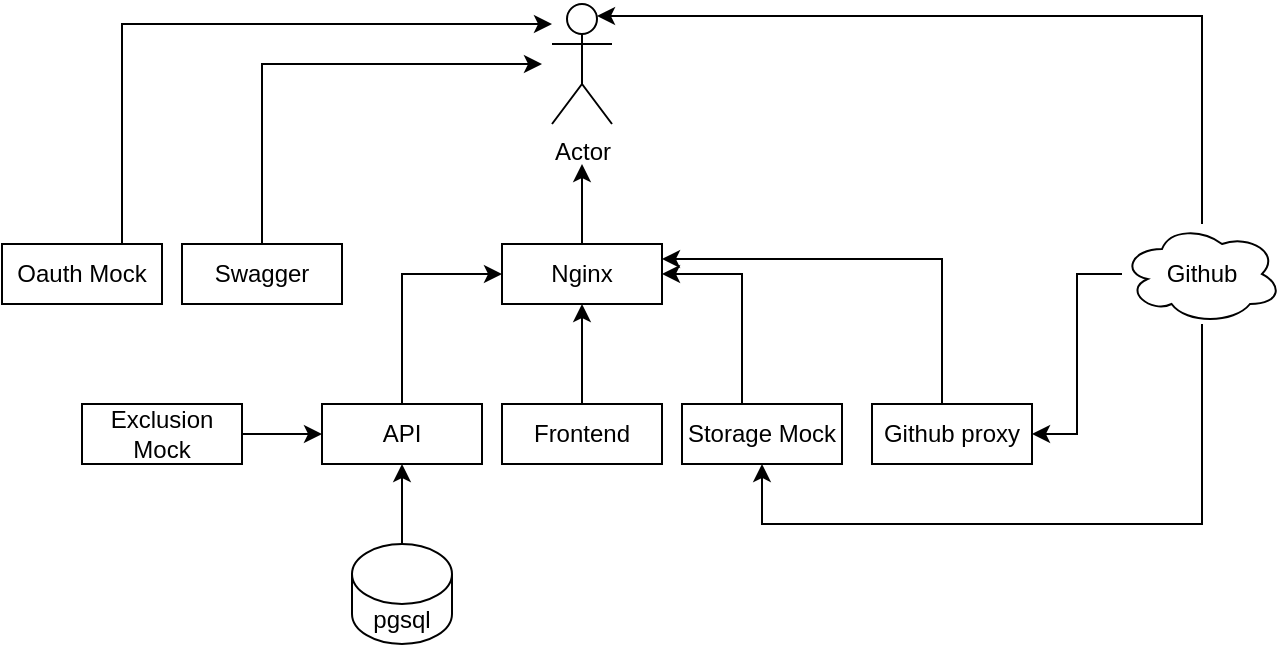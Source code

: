 <mxfile version="15.8.6" type="device"><diagram id="K2Yu2r9IIR99RlKOMM-o" name="Page-1"><mxGraphModel dx="4186" dy="1364" grid="1" gridSize="10" guides="1" tooltips="1" connect="1" arrows="1" fold="1" page="1" pageScale="1" pageWidth="850" pageHeight="1100" math="0" shadow="0"><root><mxCell id="0"/><mxCell id="1" parent="0"/><mxCell id="aVQTJg9TjeCGKWe_n7gi-1" value="Actor" style="shape=umlActor;verticalLabelPosition=bottom;verticalAlign=top;html=1;outlineConnect=0;" parent="1" vertex="1"><mxGeometry x="265" y="120" width="30" height="60" as="geometry"/></mxCell><mxCell id="FNC47EnuO9BTfBT6ydmL-10" style="edgeStyle=orthogonalEdgeStyle;rounded=0;orthogonalLoop=1;jettySize=auto;html=1;endArrow=classic;endFill=1;" edge="1" parent="1" source="FNC47EnuO9BTfBT6ydmL-1"><mxGeometry relative="1" as="geometry"><mxPoint x="260" y="150" as="targetPoint"/><Array as="points"><mxPoint x="120" y="150"/></Array></mxGeometry></mxCell><mxCell id="FNC47EnuO9BTfBT6ydmL-1" value="Swagger" style="rounded=0;whiteSpace=wrap;html=1;" vertex="1" parent="1"><mxGeometry x="80" y="240" width="80" height="30" as="geometry"/></mxCell><mxCell id="FNC47EnuO9BTfBT6ydmL-13" style="edgeStyle=orthogonalEdgeStyle;rounded=0;orthogonalLoop=1;jettySize=auto;html=1;endArrow=classic;endFill=1;" edge="1" parent="1" source="FNC47EnuO9BTfBT6ydmL-2"><mxGeometry relative="1" as="geometry"><mxPoint x="280" y="200" as="targetPoint"/></mxGeometry></mxCell><mxCell id="FNC47EnuO9BTfBT6ydmL-2" value="Nginx" style="rounded=0;whiteSpace=wrap;html=1;" vertex="1" parent="1"><mxGeometry x="240" y="240" width="80" height="30" as="geometry"/></mxCell><mxCell id="FNC47EnuO9BTfBT6ydmL-12" style="edgeStyle=orthogonalEdgeStyle;rounded=0;orthogonalLoop=1;jettySize=auto;html=1;endArrow=classic;endFill=1;" edge="1" parent="1" source="FNC47EnuO9BTfBT6ydmL-3" target="aVQTJg9TjeCGKWe_n7gi-1"><mxGeometry relative="1" as="geometry"><Array as="points"><mxPoint x="50" y="130"/></Array></mxGeometry></mxCell><mxCell id="FNC47EnuO9BTfBT6ydmL-3" value="Oauth Mock" style="rounded=0;whiteSpace=wrap;html=1;" vertex="1" parent="1"><mxGeometry x="-10" y="240" width="80" height="30" as="geometry"/></mxCell><mxCell id="FNC47EnuO9BTfBT6ydmL-15" style="edgeStyle=orthogonalEdgeStyle;rounded=0;orthogonalLoop=1;jettySize=auto;html=1;entryX=0;entryY=0.5;entryDx=0;entryDy=0;endArrow=classic;endFill=1;" edge="1" parent="1" source="FNC47EnuO9BTfBT6ydmL-4" target="FNC47EnuO9BTfBT6ydmL-2"><mxGeometry relative="1" as="geometry"><Array as="points"><mxPoint x="190" y="255"/></Array></mxGeometry></mxCell><mxCell id="FNC47EnuO9BTfBT6ydmL-4" value="API" style="rounded=0;whiteSpace=wrap;html=1;" vertex="1" parent="1"><mxGeometry x="150" y="320" width="80" height="30" as="geometry"/></mxCell><mxCell id="FNC47EnuO9BTfBT6ydmL-16" style="edgeStyle=orthogonalEdgeStyle;rounded=0;orthogonalLoop=1;jettySize=auto;html=1;entryX=0.5;entryY=1;entryDx=0;entryDy=0;endArrow=classic;endFill=1;" edge="1" parent="1" source="FNC47EnuO9BTfBT6ydmL-5" target="FNC47EnuO9BTfBT6ydmL-2"><mxGeometry relative="1" as="geometry"/></mxCell><mxCell id="FNC47EnuO9BTfBT6ydmL-5" value="Frontend" style="rounded=0;whiteSpace=wrap;html=1;" vertex="1" parent="1"><mxGeometry x="240" y="320" width="80" height="30" as="geometry"/></mxCell><mxCell id="FNC47EnuO9BTfBT6ydmL-17" style="edgeStyle=orthogonalEdgeStyle;rounded=0;orthogonalLoop=1;jettySize=auto;html=1;entryX=1;entryY=0.5;entryDx=0;entryDy=0;endArrow=classic;endFill=1;" edge="1" parent="1" source="FNC47EnuO9BTfBT6ydmL-6" target="FNC47EnuO9BTfBT6ydmL-2"><mxGeometry relative="1" as="geometry"><Array as="points"><mxPoint x="360" y="255"/></Array></mxGeometry></mxCell><mxCell id="FNC47EnuO9BTfBT6ydmL-6" value="Storage Mock" style="rounded=0;whiteSpace=wrap;html=1;" vertex="1" parent="1"><mxGeometry x="330" y="320" width="80" height="30" as="geometry"/></mxCell><mxCell id="FNC47EnuO9BTfBT6ydmL-19" style="edgeStyle=orthogonalEdgeStyle;rounded=0;orthogonalLoop=1;jettySize=auto;html=1;exitX=0.5;exitY=0;exitDx=0;exitDy=0;exitPerimeter=0;entryX=0.5;entryY=1;entryDx=0;entryDy=0;endArrow=classic;endFill=1;" edge="1" parent="1" source="FNC47EnuO9BTfBT6ydmL-18" target="FNC47EnuO9BTfBT6ydmL-4"><mxGeometry relative="1" as="geometry"/></mxCell><mxCell id="FNC47EnuO9BTfBT6ydmL-18" value="pgsql" style="shape=cylinder3;whiteSpace=wrap;html=1;boundedLbl=1;backgroundOutline=1;size=15;" vertex="1" parent="1"><mxGeometry x="165" y="390" width="50" height="50" as="geometry"/></mxCell><mxCell id="FNC47EnuO9BTfBT6ydmL-21" style="edgeStyle=orthogonalEdgeStyle;rounded=0;orthogonalLoop=1;jettySize=auto;html=1;entryX=0;entryY=0.5;entryDx=0;entryDy=0;endArrow=classic;endFill=1;" edge="1" parent="1" source="FNC47EnuO9BTfBT6ydmL-20" target="FNC47EnuO9BTfBT6ydmL-4"><mxGeometry relative="1" as="geometry"/></mxCell><mxCell id="FNC47EnuO9BTfBT6ydmL-20" value="Exclusion Mock" style="rounded=0;whiteSpace=wrap;html=1;" vertex="1" parent="1"><mxGeometry x="30" y="320" width="80" height="30" as="geometry"/></mxCell><mxCell id="FNC47EnuO9BTfBT6ydmL-24" style="edgeStyle=orthogonalEdgeStyle;rounded=0;orthogonalLoop=1;jettySize=auto;html=1;entryX=1;entryY=0.5;entryDx=0;entryDy=0;endArrow=classic;endFill=1;" edge="1" parent="1" source="FNC47EnuO9BTfBT6ydmL-22" target="FNC47EnuO9BTfBT6ydmL-23"><mxGeometry relative="1" as="geometry"/></mxCell><mxCell id="FNC47EnuO9BTfBT6ydmL-25" style="edgeStyle=orthogonalEdgeStyle;rounded=0;orthogonalLoop=1;jettySize=auto;html=1;entryX=0.75;entryY=0.1;entryDx=0;entryDy=0;entryPerimeter=0;endArrow=classic;endFill=1;" edge="1" parent="1" source="FNC47EnuO9BTfBT6ydmL-22" target="aVQTJg9TjeCGKWe_n7gi-1"><mxGeometry relative="1" as="geometry"><Array as="points"><mxPoint x="590" y="126"/></Array></mxGeometry></mxCell><mxCell id="FNC47EnuO9BTfBT6ydmL-26" style="edgeStyle=orthogonalEdgeStyle;rounded=0;orthogonalLoop=1;jettySize=auto;html=1;endArrow=classic;endFill=1;" edge="1" parent="1" source="FNC47EnuO9BTfBT6ydmL-22" target="FNC47EnuO9BTfBT6ydmL-6"><mxGeometry relative="1" as="geometry"><Array as="points"><mxPoint x="590" y="380"/><mxPoint x="370" y="380"/></Array></mxGeometry></mxCell><mxCell id="FNC47EnuO9BTfBT6ydmL-22" value="Github" style="ellipse;shape=cloud;whiteSpace=wrap;html=1;" vertex="1" parent="1"><mxGeometry x="550" y="230" width="80" height="50" as="geometry"/></mxCell><mxCell id="FNC47EnuO9BTfBT6ydmL-27" style="edgeStyle=orthogonalEdgeStyle;rounded=0;orthogonalLoop=1;jettySize=auto;html=1;entryX=1;entryY=0.25;entryDx=0;entryDy=0;endArrow=classic;endFill=1;" edge="1" parent="1" source="FNC47EnuO9BTfBT6ydmL-23" target="FNC47EnuO9BTfBT6ydmL-2"><mxGeometry relative="1" as="geometry"><Array as="points"><mxPoint x="460" y="248"/></Array></mxGeometry></mxCell><mxCell id="FNC47EnuO9BTfBT6ydmL-23" value="Github proxy" style="rounded=0;whiteSpace=wrap;html=1;" vertex="1" parent="1"><mxGeometry x="425" y="320" width="80" height="30" as="geometry"/></mxCell></root></mxGraphModel></diagram></mxfile>
